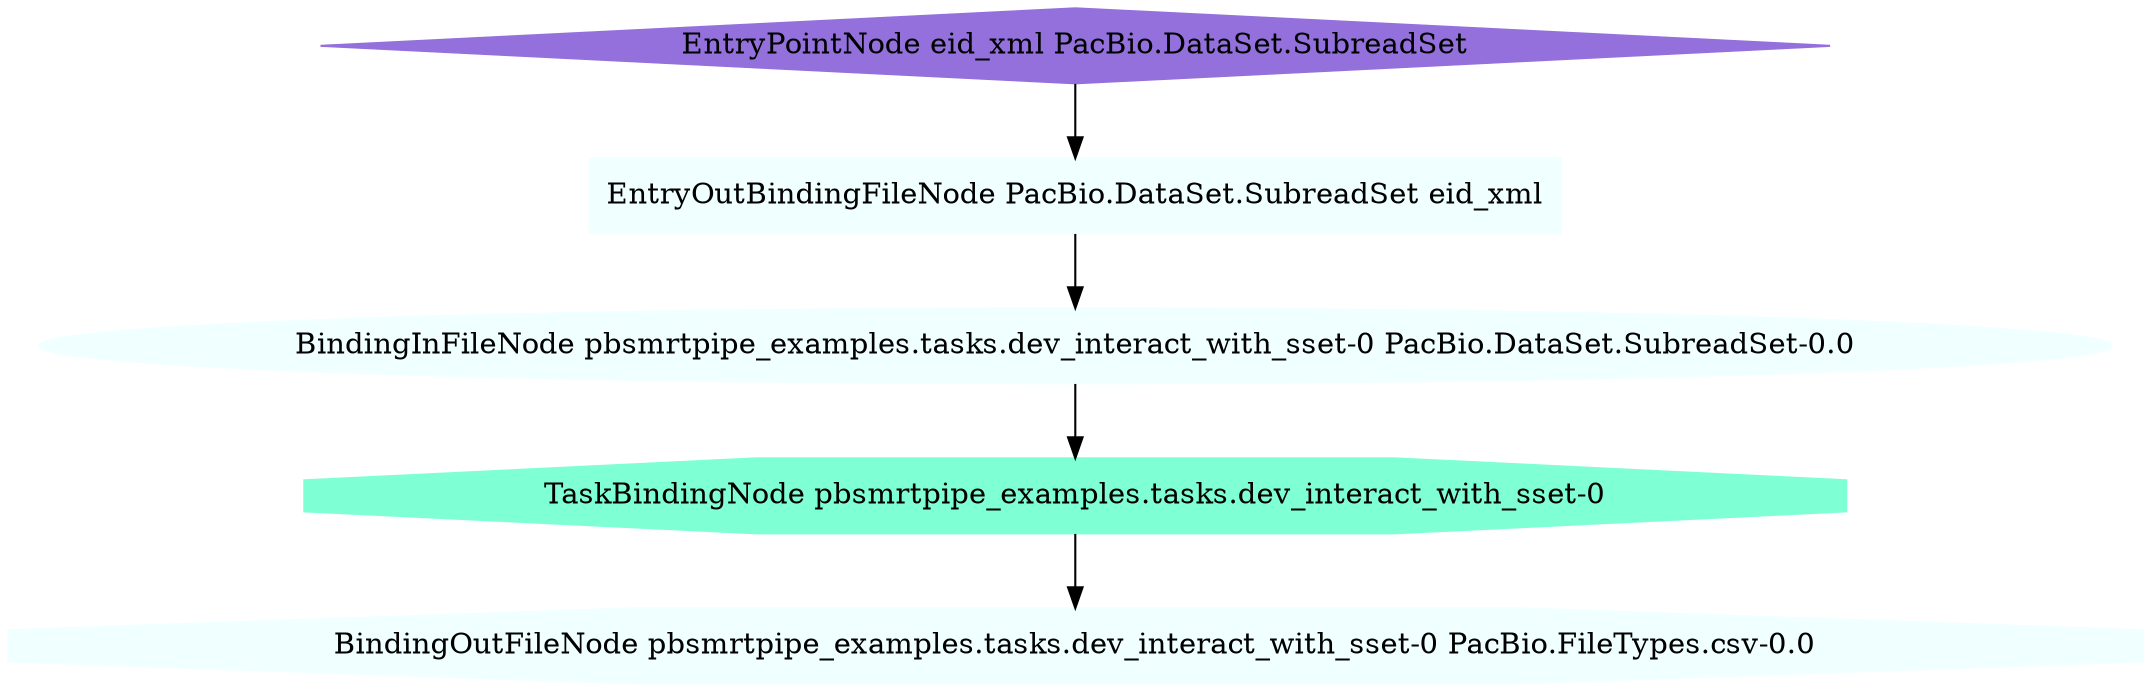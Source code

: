 strict digraph G {
"EntryOutBindingFileNode PacBio.DataSet.SubreadSet eid_xml" [ color=azure style=filled fillcolor=azure shape=rectangle ] ;
"BindingInFileNode pbsmrtpipe_examples.tasks.dev_interact_with_sset-0 PacBio.DataSet.SubreadSet-0.0" [ color=azure style=filled fillcolor=azure shape=ellipse ] ;
"TaskBindingNode pbsmrtpipe_examples.tasks.dev_interact_with_sset-0" [ color=aquamarine style=filled fillcolor=aquamarine shape=octagon ] ;
"BindingOutFileNode pbsmrtpipe_examples.tasks.dev_interact_with_sset-0 PacBio.FileTypes.csv-0.0" [ color=azure style=filled fillcolor=azure shape=octagon ] ;
"EntryPointNode eid_xml PacBio.DataSet.SubreadSet" [ color=mediumpurple style=filled fillcolor=mediumpurple shape=diamond ] ;
"EntryOutBindingFileNode PacBio.DataSet.SubreadSet eid_xml" -> "BindingInFileNode pbsmrtpipe_examples.tasks.dev_interact_with_sset-0 PacBio.DataSet.SubreadSet-0.0" ;
"BindingInFileNode pbsmrtpipe_examples.tasks.dev_interact_with_sset-0 PacBio.DataSet.SubreadSet-0.0" -> "TaskBindingNode pbsmrtpipe_examples.tasks.dev_interact_with_sset-0" ;
"TaskBindingNode pbsmrtpipe_examples.tasks.dev_interact_with_sset-0" -> "BindingOutFileNode pbsmrtpipe_examples.tasks.dev_interact_with_sset-0 PacBio.FileTypes.csv-0.0" ;
"EntryPointNode eid_xml PacBio.DataSet.SubreadSet" -> "EntryOutBindingFileNode PacBio.DataSet.SubreadSet eid_xml" ;
}